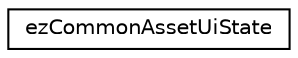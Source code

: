 digraph "Graphical Class Hierarchy"
{
 // LATEX_PDF_SIZE
  edge [fontname="Helvetica",fontsize="10",labelfontname="Helvetica",labelfontsize="10"];
  node [fontname="Helvetica",fontsize="10",shape=record];
  rankdir="LR";
  Node0 [label="ezCommonAssetUiState",height=0.2,width=0.4,color="black", fillcolor="white", style="filled",URL="$d8/d29/structez_common_asset_ui_state.htm",tooltip="Frequently needed asset document states, to prevent code duplication."];
}
